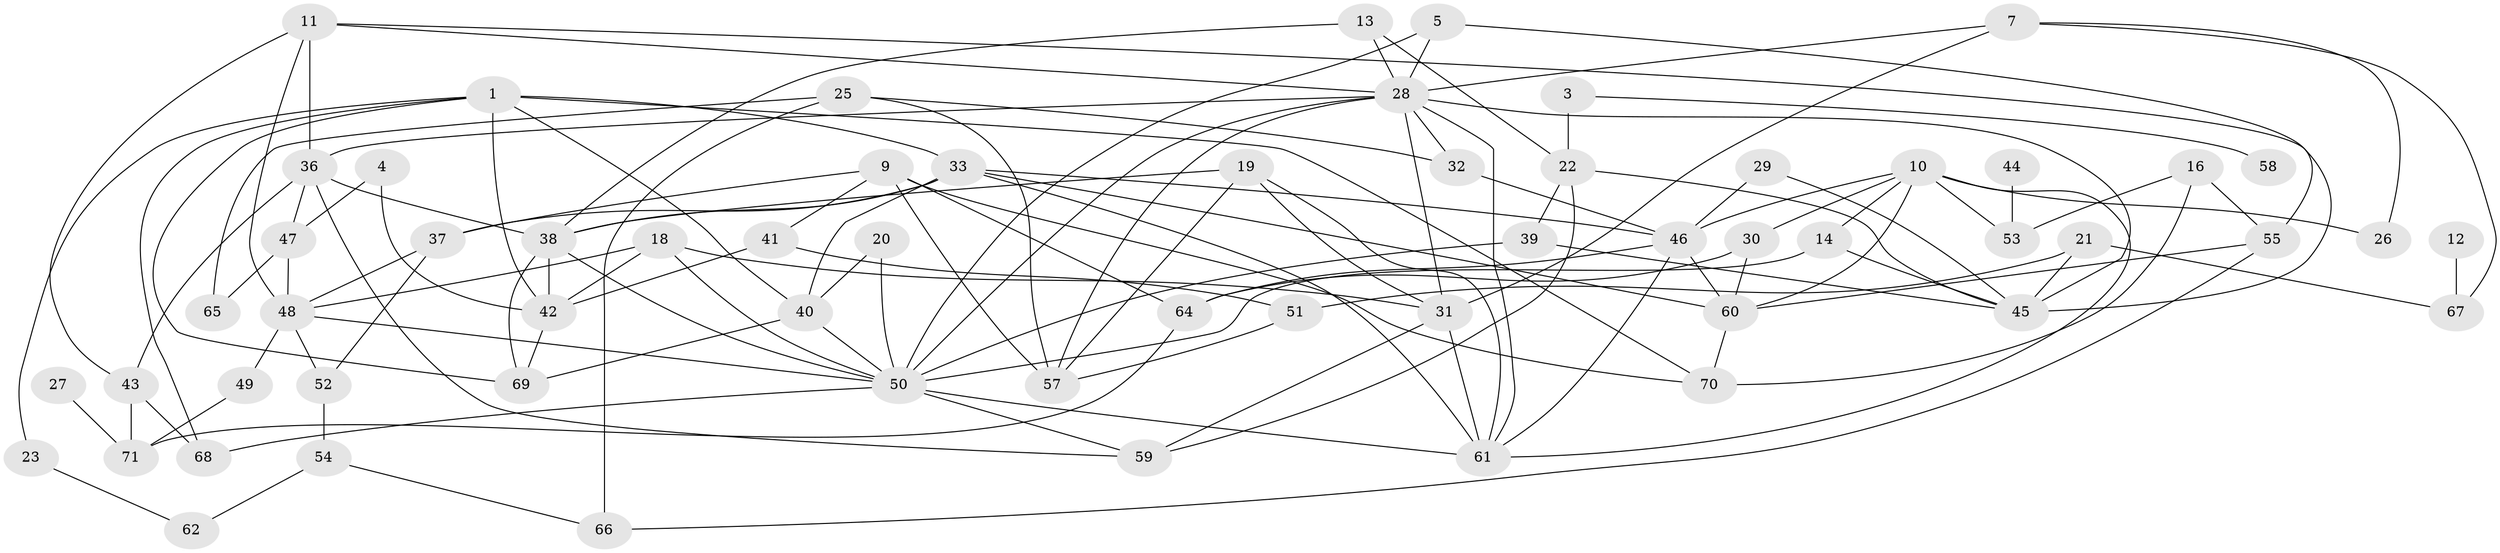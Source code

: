// original degree distribution, {3: 0.2553191489361702, 4: 0.14893617021276595, 7: 0.0070921985815602835, 2: 0.22695035460992907, 5: 0.10638297872340426, 1: 0.15602836879432624, 0: 0.05673758865248227, 6: 0.028368794326241134, 8: 0.014184397163120567}
// Generated by graph-tools (version 1.1) at 2025/00/03/09/25 03:00:55]
// undirected, 61 vertices, 125 edges
graph export_dot {
graph [start="1"]
  node [color=gray90,style=filled];
  1;
  3;
  4;
  5;
  7;
  9;
  10;
  11;
  12;
  13;
  14;
  16;
  18;
  19;
  20;
  21;
  22;
  23;
  25;
  26;
  27;
  28;
  29;
  30;
  31;
  32;
  33;
  36;
  37;
  38;
  39;
  40;
  41;
  42;
  43;
  44;
  45;
  46;
  47;
  48;
  49;
  50;
  51;
  52;
  53;
  54;
  55;
  57;
  58;
  59;
  60;
  61;
  62;
  64;
  65;
  66;
  67;
  68;
  69;
  70;
  71;
  1 -- 23 [weight=1.0];
  1 -- 33 [weight=1.0];
  1 -- 40 [weight=1.0];
  1 -- 42 [weight=1.0];
  1 -- 68 [weight=1.0];
  1 -- 69 [weight=1.0];
  1 -- 70 [weight=1.0];
  3 -- 22 [weight=1.0];
  3 -- 58 [weight=1.0];
  4 -- 42 [weight=2.0];
  4 -- 47 [weight=1.0];
  5 -- 28 [weight=1.0];
  5 -- 50 [weight=1.0];
  5 -- 55 [weight=1.0];
  7 -- 26 [weight=1.0];
  7 -- 28 [weight=1.0];
  7 -- 31 [weight=1.0];
  7 -- 67 [weight=1.0];
  9 -- 37 [weight=1.0];
  9 -- 41 [weight=1.0];
  9 -- 57 [weight=1.0];
  9 -- 64 [weight=1.0];
  9 -- 70 [weight=2.0];
  10 -- 14 [weight=1.0];
  10 -- 26 [weight=1.0];
  10 -- 30 [weight=1.0];
  10 -- 46 [weight=1.0];
  10 -- 53 [weight=1.0];
  10 -- 60 [weight=1.0];
  10 -- 61 [weight=1.0];
  11 -- 28 [weight=1.0];
  11 -- 36 [weight=1.0];
  11 -- 43 [weight=1.0];
  11 -- 45 [weight=1.0];
  11 -- 48 [weight=1.0];
  12 -- 67 [weight=1.0];
  13 -- 22 [weight=1.0];
  13 -- 28 [weight=1.0];
  13 -- 38 [weight=1.0];
  14 -- 45 [weight=1.0];
  14 -- 50 [weight=1.0];
  16 -- 53 [weight=1.0];
  16 -- 55 [weight=1.0];
  16 -- 70 [weight=1.0];
  18 -- 31 [weight=1.0];
  18 -- 42 [weight=1.0];
  18 -- 48 [weight=1.0];
  18 -- 50 [weight=1.0];
  19 -- 31 [weight=1.0];
  19 -- 38 [weight=1.0];
  19 -- 57 [weight=1.0];
  19 -- 61 [weight=1.0];
  20 -- 40 [weight=1.0];
  20 -- 50 [weight=1.0];
  21 -- 45 [weight=1.0];
  21 -- 51 [weight=1.0];
  21 -- 67 [weight=1.0];
  22 -- 39 [weight=1.0];
  22 -- 45 [weight=1.0];
  22 -- 59 [weight=1.0];
  23 -- 62 [weight=1.0];
  25 -- 32 [weight=1.0];
  25 -- 57 [weight=1.0];
  25 -- 65 [weight=1.0];
  25 -- 66 [weight=1.0];
  27 -- 71 [weight=1.0];
  28 -- 31 [weight=1.0];
  28 -- 32 [weight=1.0];
  28 -- 36 [weight=1.0];
  28 -- 45 [weight=2.0];
  28 -- 50 [weight=2.0];
  28 -- 57 [weight=1.0];
  28 -- 61 [weight=1.0];
  29 -- 45 [weight=1.0];
  29 -- 46 [weight=1.0];
  30 -- 60 [weight=1.0];
  30 -- 64 [weight=1.0];
  31 -- 59 [weight=1.0];
  31 -- 61 [weight=1.0];
  32 -- 46 [weight=1.0];
  33 -- 37 [weight=1.0];
  33 -- 38 [weight=1.0];
  33 -- 40 [weight=1.0];
  33 -- 46 [weight=1.0];
  33 -- 60 [weight=1.0];
  33 -- 61 [weight=2.0];
  36 -- 38 [weight=1.0];
  36 -- 43 [weight=1.0];
  36 -- 47 [weight=1.0];
  36 -- 59 [weight=1.0];
  37 -- 48 [weight=1.0];
  37 -- 52 [weight=1.0];
  38 -- 42 [weight=1.0];
  38 -- 50 [weight=1.0];
  38 -- 69 [weight=1.0];
  39 -- 45 [weight=1.0];
  39 -- 50 [weight=1.0];
  40 -- 50 [weight=1.0];
  40 -- 69 [weight=1.0];
  41 -- 42 [weight=1.0];
  41 -- 51 [weight=1.0];
  42 -- 69 [weight=1.0];
  43 -- 68 [weight=1.0];
  43 -- 71 [weight=1.0];
  44 -- 53 [weight=1.0];
  46 -- 60 [weight=1.0];
  46 -- 61 [weight=1.0];
  46 -- 64 [weight=1.0];
  47 -- 48 [weight=1.0];
  47 -- 65 [weight=1.0];
  48 -- 49 [weight=1.0];
  48 -- 50 [weight=1.0];
  48 -- 52 [weight=1.0];
  49 -- 71 [weight=1.0];
  50 -- 59 [weight=1.0];
  50 -- 61 [weight=1.0];
  50 -- 68 [weight=1.0];
  51 -- 57 [weight=1.0];
  52 -- 54 [weight=1.0];
  54 -- 62 [weight=1.0];
  54 -- 66 [weight=1.0];
  55 -- 60 [weight=1.0];
  55 -- 66 [weight=1.0];
  60 -- 70 [weight=1.0];
  64 -- 71 [weight=1.0];
}
